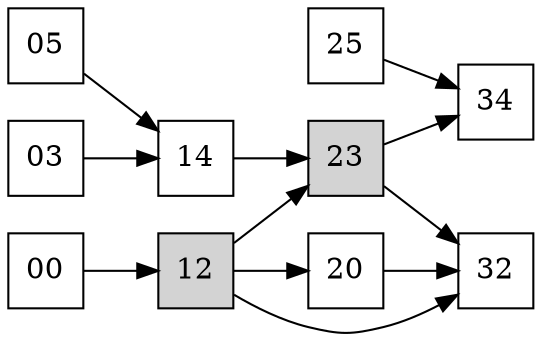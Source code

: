 digraph "Logging net" {
  rankdir=LR
  // layout="neato"
  node [shape=square]
  // node [label=""]
  05
  03
  00
  14
  12 [style=filled]
  25
  23 [style=filled]
  20
  34
  32
  05 -> 14
  03 -> 14
  00 -> 12
  14 -> 23
  12 -> 23
  12 -> 20
  12 -> 32
  25 -> 34
  23 -> 34
  23 -> 32
  20 -> 32
}
